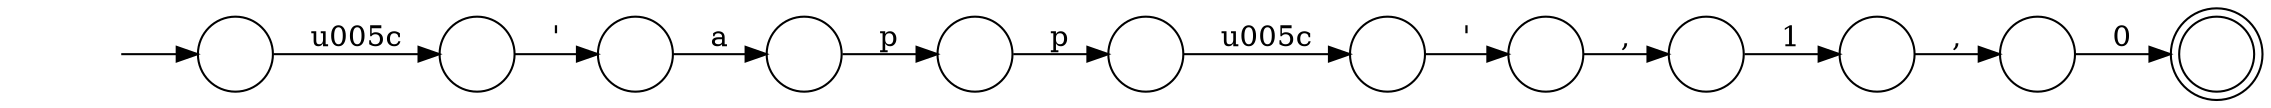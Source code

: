 digraph Automaton {
  rankdir = LR;
  0 [shape=circle,label=""];
  0 -> 2 [label="0"]
  1 [shape=circle,label=""];
  initial [shape=plaintext,label=""];
  initial -> 1
  1 -> 5 [label="\u005c"]
  2 [shape=doublecircle,label=""];
  3 [shape=circle,label=""];
  3 -> 6 [label="p"]
  4 [shape=circle,label=""];
  4 -> 7 [label="1"]
  5 [shape=circle,label=""];
  5 -> 8 [label="'"]
  6 [shape=circle,label=""];
  6 -> 11 [label="p"]
  7 [shape=circle,label=""];
  7 -> 0 [label=","]
  8 [shape=circle,label=""];
  8 -> 3 [label="a"]
  9 [shape=circle,label=""];
  9 -> 4 [label=","]
  10 [shape=circle,label=""];
  10 -> 9 [label="'"]
  11 [shape=circle,label=""];
  11 -> 10 [label="\u005c"]
}

